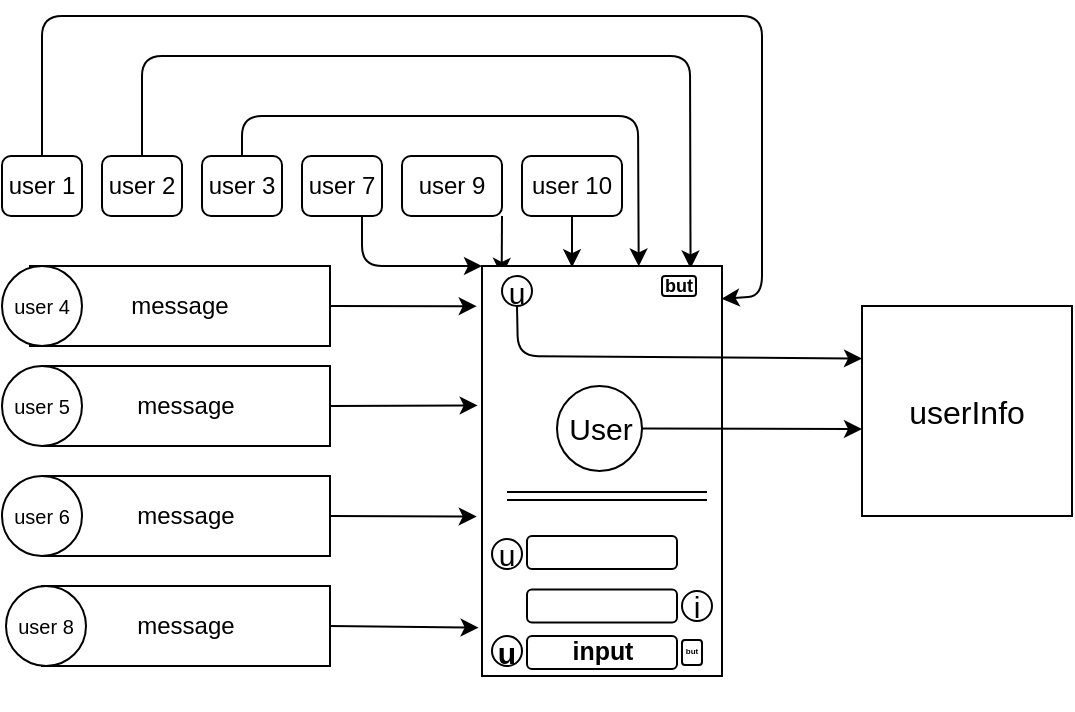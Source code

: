 <mxfile>
    <diagram id="6ttj3P-bacSGwLaWJSDx" name="Страница 1">
        <mxGraphModel dx="679" dy="407" grid="1" gridSize="10" guides="1" tooltips="1" connect="1" arrows="1" fold="1" page="1" pageScale="1" pageWidth="827" pageHeight="1169" math="0" shadow="0">
            <root>
                <mxCell id="0"/>
                <mxCell id="1" parent="0"/>
                <mxCell id="18" style="edgeStyle=none;html=1;exitX=1;exitY=0.5;exitDx=0;exitDy=0;entryX=0.098;entryY=1.022;entryDx=0;entryDy=0;entryPerimeter=0;fontSize=5;" edge="1" parent="1" source="8" target="16">
                    <mxGeometry relative="1" as="geometry"/>
                </mxCell>
                <mxCell id="8" value="message" style="rounded=0;whiteSpace=wrap;html=1;" vertex="1" parent="1">
                    <mxGeometry x="174" y="495" width="150" height="40" as="geometry"/>
                </mxCell>
                <mxCell id="28" style="edgeStyle=none;html=1;exitX=0.5;exitY=0;exitDx=0;exitDy=0;entryX=0.006;entryY=0.131;entryDx=0;entryDy=0;entryPerimeter=0;fontSize=5;" edge="1" parent="1" source="2" target="16">
                    <mxGeometry relative="1" as="geometry">
                        <Array as="points">
                            <mxPoint x="230" y="390"/>
                            <mxPoint x="504" y="390"/>
                        </Array>
                    </mxGeometry>
                </mxCell>
                <mxCell id="2" value="user 2" style="rounded=1;whiteSpace=wrap;html=1;" vertex="1" parent="1">
                    <mxGeometry x="210" y="440" width="40" height="30" as="geometry"/>
                </mxCell>
                <mxCell id="26" style="edgeStyle=none;html=1;exitX=0.5;exitY=0;exitDx=0;exitDy=0;entryX=0.001;entryY=0.347;entryDx=0;entryDy=0;entryPerimeter=0;fontSize=5;" edge="1" parent="1" source="3" target="16">
                    <mxGeometry relative="1" as="geometry">
                        <Array as="points">
                            <mxPoint x="280" y="420"/>
                            <mxPoint x="478" y="420"/>
                        </Array>
                    </mxGeometry>
                </mxCell>
                <mxCell id="3" value="user 3" style="rounded=1;whiteSpace=wrap;html=1;" vertex="1" parent="1">
                    <mxGeometry x="260" y="440" width="40" height="30" as="geometry"/>
                </mxCell>
                <mxCell id="23" style="edgeStyle=none;html=1;exitX=0.75;exitY=1;exitDx=0;exitDy=0;entryX=0;entryY=1;entryDx=0;entryDy=0;fontSize=5;" edge="1" parent="1" source="4" target="16">
                    <mxGeometry relative="1" as="geometry">
                        <Array as="points">
                            <mxPoint x="340" y="495"/>
                        </Array>
                    </mxGeometry>
                </mxCell>
                <mxCell id="4" value="user 7" style="rounded=1;whiteSpace=wrap;html=1;" vertex="1" parent="1">
                    <mxGeometry x="310" y="440" width="40" height="30" as="geometry"/>
                </mxCell>
                <mxCell id="24" style="edgeStyle=none;html=1;exitX=1;exitY=1;exitDx=0;exitDy=0;entryX=0.024;entryY=0.918;entryDx=0;entryDy=0;entryPerimeter=0;fontSize=5;" edge="1" parent="1" source="5" target="16">
                    <mxGeometry relative="1" as="geometry"/>
                </mxCell>
                <mxCell id="5" value="user 9" style="rounded=1;whiteSpace=wrap;html=1;" vertex="1" parent="1">
                    <mxGeometry x="360" y="440" width="50" height="30" as="geometry"/>
                </mxCell>
                <mxCell id="22" style="edgeStyle=none;html=1;exitX=0.5;exitY=0;exitDx=0;exitDy=0;fontSize=5;entryX=0.08;entryY=0.002;entryDx=0;entryDy=0;entryPerimeter=0;" edge="1" parent="1" source="6" target="16">
                    <mxGeometry relative="1" as="geometry">
                        <mxPoint x="180" y="410" as="targetPoint"/>
                        <Array as="points">
                            <mxPoint x="180" y="370"/>
                            <mxPoint x="540" y="370"/>
                            <mxPoint x="540" y="510"/>
                        </Array>
                    </mxGeometry>
                </mxCell>
                <mxCell id="6" value="user 1" style="rounded=1;whiteSpace=wrap;html=1;" vertex="1" parent="1">
                    <mxGeometry x="160" y="440" width="40" height="30" as="geometry"/>
                </mxCell>
                <mxCell id="7" value="&lt;font size=&quot;1&quot;&gt;user 4&lt;/font&gt;" style="ellipse;whiteSpace=wrap;html=1;aspect=fixed;" vertex="1" parent="1">
                    <mxGeometry x="160" y="495" width="40" height="40" as="geometry"/>
                </mxCell>
                <mxCell id="19" style="edgeStyle=none;html=1;exitX=1;exitY=0.5;exitDx=0;exitDy=0;entryX=0.34;entryY=1.018;entryDx=0;entryDy=0;entryPerimeter=0;fontSize=5;" edge="1" parent="1" source="9" target="16">
                    <mxGeometry relative="1" as="geometry"/>
                </mxCell>
                <mxCell id="9" value="message" style="rounded=0;whiteSpace=wrap;html=1;" vertex="1" parent="1">
                    <mxGeometry x="180" y="545" width="144" height="40" as="geometry"/>
                </mxCell>
                <mxCell id="10" value="&lt;font size=&quot;1&quot;&gt;user 5&lt;/font&gt;" style="ellipse;whiteSpace=wrap;html=1;aspect=fixed;" vertex="1" parent="1">
                    <mxGeometry x="160" y="545" width="40" height="40" as="geometry"/>
                </mxCell>
                <mxCell id="20" style="edgeStyle=none;html=1;exitX=1;exitY=0.5;exitDx=0;exitDy=0;entryX=0.611;entryY=1.022;entryDx=0;entryDy=0;entryPerimeter=0;fontSize=5;" edge="1" parent="1" source="11" target="16">
                    <mxGeometry relative="1" as="geometry"/>
                </mxCell>
                <mxCell id="11" value="message" style="rounded=0;whiteSpace=wrap;html=1;" vertex="1" parent="1">
                    <mxGeometry x="180" y="600" width="144" height="40" as="geometry"/>
                </mxCell>
                <mxCell id="12" value="&lt;font size=&quot;1&quot;&gt;user 6&lt;/font&gt;" style="ellipse;whiteSpace=wrap;html=1;aspect=fixed;" vertex="1" parent="1">
                    <mxGeometry x="160" y="600" width="40" height="40" as="geometry"/>
                </mxCell>
                <mxCell id="21" style="edgeStyle=none;html=1;exitX=1;exitY=0.5;exitDx=0;exitDy=0;entryX=0.882;entryY=1.014;entryDx=0;entryDy=0;entryPerimeter=0;fontSize=5;" edge="1" parent="1" source="13" target="16">
                    <mxGeometry relative="1" as="geometry"/>
                </mxCell>
                <mxCell id="13" value="message" style="rounded=0;whiteSpace=wrap;html=1;" vertex="1" parent="1">
                    <mxGeometry x="180" y="655" width="144" height="40" as="geometry"/>
                </mxCell>
                <mxCell id="14" value="&lt;font size=&quot;1&quot;&gt;user 8&lt;/font&gt;" style="ellipse;whiteSpace=wrap;html=1;aspect=fixed;" vertex="1" parent="1">
                    <mxGeometry x="162" y="655" width="40" height="40" as="geometry"/>
                </mxCell>
                <mxCell id="16" value="" style="rounded=0;whiteSpace=wrap;html=1;fontSize=5;rotation=90;align=center;" vertex="1" parent="1">
                    <mxGeometry x="357.5" y="537.5" width="205" height="120" as="geometry"/>
                </mxCell>
                <mxCell id="25" style="edgeStyle=none;html=1;exitX=0.5;exitY=1;exitDx=0;exitDy=0;entryX=0.003;entryY=0.625;entryDx=0;entryDy=0;entryPerimeter=0;fontSize=5;" edge="1" parent="1" source="17" target="16">
                    <mxGeometry relative="1" as="geometry"/>
                </mxCell>
                <mxCell id="17" value="user 10" style="rounded=1;whiteSpace=wrap;html=1;" vertex="1" parent="1">
                    <mxGeometry x="420" y="440" width="50" height="30" as="geometry"/>
                </mxCell>
                <mxCell id="30" value="&lt;h6 style=&quot;font-size: 9px;&quot;&gt;but&lt;/h6&gt;" style="rounded=1;whiteSpace=wrap;html=1;fontSize=15;" vertex="1" parent="1">
                    <mxGeometry x="490" y="500" width="17" height="10" as="geometry"/>
                </mxCell>
                <mxCell id="56" style="edgeStyle=none;html=1;exitX=1;exitY=0.5;exitDx=0;exitDy=0;entryX=0;entryY=0.586;entryDx=0;entryDy=0;entryPerimeter=0;fontSize=16;" edge="1" parent="1" source="31" target="54">
                    <mxGeometry relative="1" as="geometry"/>
                </mxCell>
                <mxCell id="31" value="User" style="ellipse;whiteSpace=wrap;html=1;aspect=fixed;fontSize=15;" vertex="1" parent="1">
                    <mxGeometry x="437.5" y="555" width="42.5" height="42.5" as="geometry"/>
                </mxCell>
                <mxCell id="32" value="" style="shape=link;html=1;fontSize=15;" edge="1" parent="1">
                    <mxGeometry width="100" relative="1" as="geometry">
                        <mxPoint x="412.5" y="610" as="sourcePoint"/>
                        <mxPoint x="512.5" y="610" as="targetPoint"/>
                    </mxGeometry>
                </mxCell>
                <mxCell id="34" value="u" style="ellipse;whiteSpace=wrap;html=1;aspect=fixed;fontSize=15;" vertex="1" parent="1">
                    <mxGeometry x="405" y="631.5" width="15" height="15" as="geometry"/>
                </mxCell>
                <mxCell id="35" value="i" style="ellipse;whiteSpace=wrap;html=1;aspect=fixed;fontSize=15;" vertex="1" parent="1">
                    <mxGeometry x="500" y="657.5" width="15" height="15" as="geometry"/>
                </mxCell>
                <mxCell id="36" value="&lt;h4&gt;u&lt;/h4&gt;" style="ellipse;whiteSpace=wrap;html=1;aspect=fixed;fontSize=15;" vertex="1" parent="1">
                    <mxGeometry x="405" y="680" width="15" height="15" as="geometry"/>
                </mxCell>
                <mxCell id="41" value="&lt;h5&gt;input&lt;/h5&gt;" style="rounded=1;whiteSpace=wrap;html=1;fontSize=15;" vertex="1" parent="1">
                    <mxGeometry x="422.5" y="680" width="75" height="16.5" as="geometry"/>
                </mxCell>
                <mxCell id="42" value="" style="rounded=1;whiteSpace=wrap;html=1;fontSize=15;" vertex="1" parent="1">
                    <mxGeometry x="422.5" y="656.75" width="75" height="16.5" as="geometry"/>
                </mxCell>
                <mxCell id="43" value="" style="rounded=1;whiteSpace=wrap;html=1;fontSize=15;" vertex="1" parent="1">
                    <mxGeometry x="422.5" y="630" width="75" height="16.5" as="geometry"/>
                </mxCell>
                <mxCell id="47" value="&lt;h6 style=&quot;font-size: 4px;&quot;&gt;but&lt;/h6&gt;" style="rounded=1;whiteSpace=wrap;html=1;fontSize=15;" vertex="1" parent="1">
                    <mxGeometry x="500" y="682" width="10" height="12.5" as="geometry"/>
                </mxCell>
                <mxCell id="55" style="edgeStyle=none;html=1;exitX=0.5;exitY=1;exitDx=0;exitDy=0;entryX=0;entryY=0.25;entryDx=0;entryDy=0;fontSize=16;" edge="1" parent="1" source="48" target="54">
                    <mxGeometry relative="1" as="geometry">
                        <Array as="points">
                            <mxPoint x="418" y="540"/>
                        </Array>
                    </mxGeometry>
                </mxCell>
                <mxCell id="48" value="u" style="ellipse;whiteSpace=wrap;html=1;aspect=fixed;fontSize=15;" vertex="1" parent="1">
                    <mxGeometry x="410" y="500" width="15" height="15" as="geometry"/>
                </mxCell>
                <mxCell id="54" value="&lt;p style=&quot;font-size: 16px;&quot;&gt;userInfo&lt;/p&gt;" style="whiteSpace=wrap;html=1;aspect=fixed;fontSize=9;" vertex="1" parent="1">
                    <mxGeometry x="590" y="515" width="105" height="105" as="geometry"/>
                </mxCell>
            </root>
        </mxGraphModel>
    </diagram>
</mxfile>